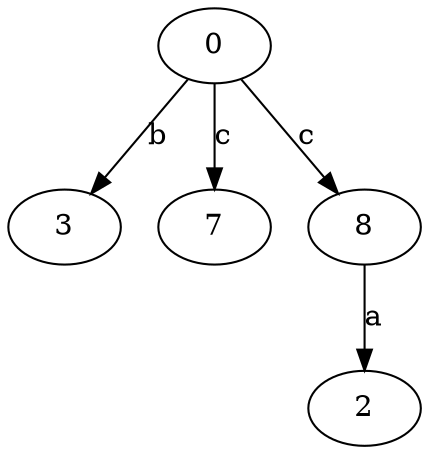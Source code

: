 strict digraph  {
0;
2;
3;
7;
8;
0 -> 3  [label=b];
0 -> 7  [label=c];
0 -> 8  [label=c];
8 -> 2  [label=a];
}
